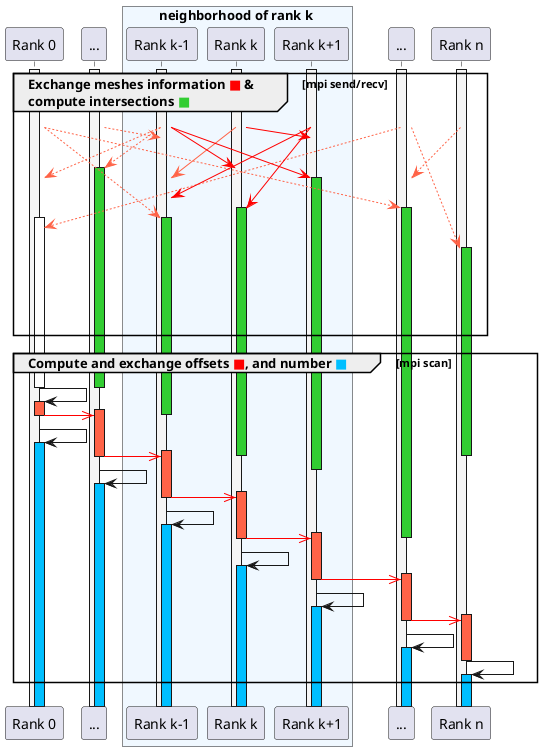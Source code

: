 @startuml
skinparam BoxPadding 10
participant "Rank 0" as r0
participant "..." as rtmp0
box neighborhood of rank k #AliceBlue
participant "Rank k-1" as rkm1
participant "Rank k" as rk
participant "Rank k+1" as rkp1
end box
participant "..." as rtmpn
participant "Rank n" as rn

activate r0 #WhiteSmoke
activate rtmp0 #WhiteSmoke
activate rkm1 #WhiteSmoke
activate rk #WhiteSmoke
activate rkp1 #WhiteSmoke
activate rtmpn #WhiteSmoke
activate rn #WhiteSmoke

group Exchange meshes information <color:red>■</color> & \ncompute intersections <color:LimeGreen>■</color> [mpi send/recv]

!pragma teoz true

r0 -[#tomato]->(90) rkm1++ #LimeGreen
& rkm1 -[#tomato]->(50) r0
& r0 -[#tomato]->(80) rtmpn++ #LimeGreen
& rtmpn -[#tomato]->(100) r0++ #LimeGreen
& rtmpn -[#tomato]->(120) rn++ #LimeGreen
& rtmp0 -[#tomato]->(10) rkm1
& rkm1 -[#tomato]->(40) rtmp0++ #LimeGreen
& rn -[#tomato]->(50) rtmpn
& rk -[#tomato]>(50) rkm1
& rk -[#red]>(10) rkp1
& rkm1 -[#red]>(40) rk
& rkm1 -[#red]>(50) rkp1++ #LimeGreen
& rkp1 -[#red]>(80) rk++ #LimeGreen
& rkp1 -[#red]>(70) rkm1


end group

group Compute and exchange offsets <color:red>■</color>, and number <color:DeepSkyBlue>■</color> [mpi scan]

deactivate rtmp0

deactivate r0
r0 -> r0++ #tomato
deactivate rkm1
activate rtmp0 #tomato
r0 -[#red]>> rtmp0-- #tomato

r0 -> r0++ #DeepSkyBlue


deactivate rn
deactivate rk

activate rkm1 #tomato
rtmp0 -[#red]>> rkm1-- #tomato
deactivate rkp1
rtmp0 -> rtmp0++ #DeepSkyBlue


activate rk #tomato
rkm1 -[#red]>> rk-- #tomato
rkm1 -> rkm1++ #DeepSkyBlue

deactivate rtmpn

activate rkp1 #tomato
rk -[#red]>> rkp1-- #tomato
rk -> rk++ #DeepSkyBlue

activate rtmpn #tomato
rkp1 -[#red]>> rtmpn-- #tomato
rkp1 -> rkp1++ #DeepSkyBlue

activate rn #tomato
rtmpn -[#red]>> rn-- #tomato
rtmpn -> rtmpn++ #DeepSkyBlue

deactivate rn
rn -> rn++ #DeepSkyBlue

end group

@enduml
